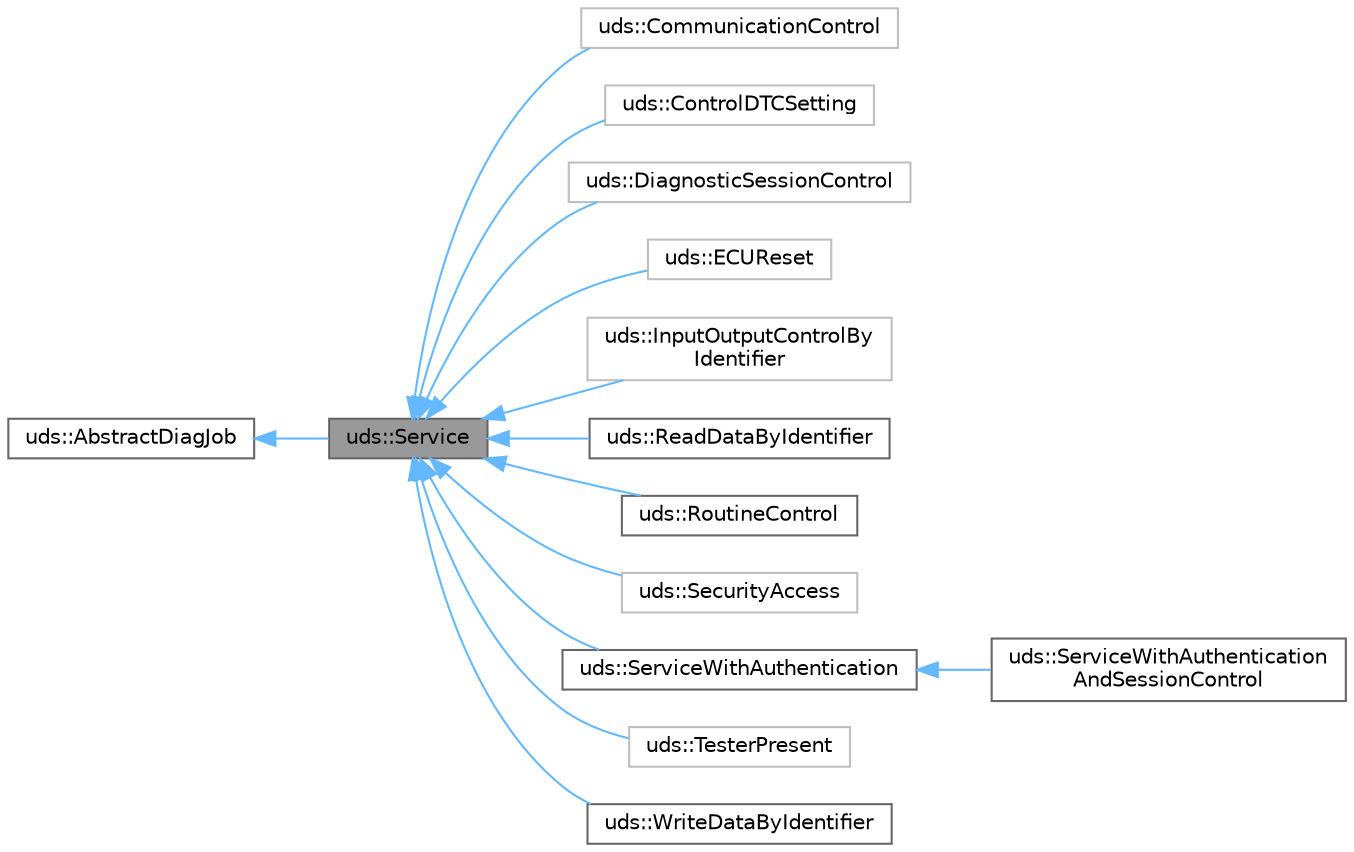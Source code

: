 digraph "uds::Service"
{
 // LATEX_PDF_SIZE
  bgcolor="transparent";
  edge [fontname=Helvetica,fontsize=10,labelfontname=Helvetica,labelfontsize=10];
  node [fontname=Helvetica,fontsize=10,shape=box,height=0.2,width=0.4];
  rankdir="LR";
  Node1 [id="Node000001",label="uds::Service",height=0.2,width=0.4,color="gray40", fillcolor="grey60", style="filled", fontcolor="black",tooltip=" "];
  Node2 -> Node1 [id="edge1_Node000001_Node000002",dir="back",color="steelblue1",style="solid",tooltip=" "];
  Node2 [id="Node000002",label="uds::AbstractDiagJob",height=0.2,width=0.4,color="gray40", fillcolor="white", style="filled",URL="$dc/ddf/classuds_1_1AbstractDiagJob.html",tooltip=" "];
  Node1 -> Node3 [id="edge2_Node000001_Node000003",dir="back",color="steelblue1",style="solid",tooltip=" "];
  Node3 [id="Node000003",label="uds::CommunicationControl",height=0.2,width=0.4,color="grey75", fillcolor="white", style="filled",URL="$d9/d86/classuds_1_1CommunicationControl.html",tooltip=" "];
  Node1 -> Node4 [id="edge3_Node000001_Node000004",dir="back",color="steelblue1",style="solid",tooltip=" "];
  Node4 [id="Node000004",label="uds::ControlDTCSetting",height=0.2,width=0.4,color="grey75", fillcolor="white", style="filled",URL="$d0/dab/classuds_1_1ControlDTCSetting.html",tooltip=" "];
  Node1 -> Node5 [id="edge4_Node000001_Node000005",dir="back",color="steelblue1",style="solid",tooltip=" "];
  Node5 [id="Node000005",label="uds::DiagnosticSessionControl",height=0.2,width=0.4,color="grey75", fillcolor="white", style="filled",URL="$d1/d69/classuds_1_1DiagnosticSessionControl.html",tooltip=" "];
  Node1 -> Node6 [id="edge5_Node000001_Node000006",dir="back",color="steelblue1",style="solid",tooltip=" "];
  Node6 [id="Node000006",label="uds::ECUReset",height=0.2,width=0.4,color="grey75", fillcolor="white", style="filled",URL="$d0/d84/classuds_1_1ECUReset.html",tooltip=" "];
  Node1 -> Node7 [id="edge6_Node000001_Node000007",dir="back",color="steelblue1",style="solid",tooltip=" "];
  Node7 [id="Node000007",label="uds::InputOutputControlBy\lIdentifier",height=0.2,width=0.4,color="grey75", fillcolor="white", style="filled",URL="$d8/dd0/classuds_1_1InputOutputControlByIdentifier.html",tooltip=" "];
  Node1 -> Node8 [id="edge7_Node000001_Node000008",dir="back",color="steelblue1",style="solid",tooltip=" "];
  Node8 [id="Node000008",label="uds::ReadDataByIdentifier",height=0.2,width=0.4,color="gray40", fillcolor="white", style="filled",URL="$d8/d61/classuds_1_1ReadDataByIdentifier.html",tooltip=" "];
  Node1 -> Node9 [id="edge8_Node000001_Node000009",dir="back",color="steelblue1",style="solid",tooltip=" "];
  Node9 [id="Node000009",label="uds::RoutineControl",height=0.2,width=0.4,color="gray40", fillcolor="white", style="filled",URL="$d2/df2/classuds_1_1RoutineControl.html",tooltip=" "];
  Node1 -> Node10 [id="edge9_Node000001_Node000010",dir="back",color="steelblue1",style="solid",tooltip=" "];
  Node10 [id="Node000010",label="uds::SecurityAccess",height=0.2,width=0.4,color="grey75", fillcolor="white", style="filled",URL="$da/dd7/classuds_1_1SecurityAccess.html",tooltip=" "];
  Node1 -> Node11 [id="edge10_Node000001_Node000011",dir="back",color="steelblue1",style="solid",tooltip=" "];
  Node11 [id="Node000011",label="uds::ServiceWithAuthentication",height=0.2,width=0.4,color="gray40", fillcolor="white", style="filled",URL="$db/dbc/classuds_1_1ServiceWithAuthentication.html",tooltip=" "];
  Node11 -> Node12 [id="edge11_Node000011_Node000012",dir="back",color="steelblue1",style="solid",tooltip=" "];
  Node12 [id="Node000012",label="uds::ServiceWithAuthentication\lAndSessionControl",height=0.2,width=0.4,color="gray40", fillcolor="white", style="filled",URL="$d1/dbe/classuds_1_1ServiceWithAuthenticationAndSessionControl.html",tooltip=" "];
  Node1 -> Node13 [id="edge12_Node000001_Node000013",dir="back",color="steelblue1",style="solid",tooltip=" "];
  Node13 [id="Node000013",label="uds::TesterPresent",height=0.2,width=0.4,color="grey75", fillcolor="white", style="filled",URL="$dd/d78/classuds_1_1TesterPresent.html",tooltip=" "];
  Node1 -> Node14 [id="edge13_Node000001_Node000014",dir="back",color="steelblue1",style="solid",tooltip=" "];
  Node14 [id="Node000014",label="uds::WriteDataByIdentifier",height=0.2,width=0.4,color="gray40", fillcolor="white", style="filled",URL="$dd/def/classuds_1_1WriteDataByIdentifier.html",tooltip=" "];
}
